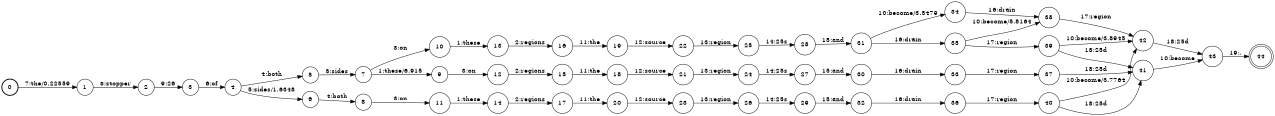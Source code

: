 digraph FST {
rankdir = LR;
size = "8.5,11";
label = "";
center = 1;
orientation = Portrait;
ranksep = "0.4";
nodesep = "0.25";
0 [label = "0", shape = circle, style = bold, fontsize = 14]
	0 -> 1 [label = "7:the/0.22559", fontsize = 14];
1 [label = "1", shape = circle, style = solid, fontsize = 14]
	1 -> 2 [label = "8:stopper", fontsize = 14];
2 [label = "2", shape = circle, style = solid, fontsize = 14]
	2 -> 3 [label = "9:26", fontsize = 14];
3 [label = "3", shape = circle, style = solid, fontsize = 14]
	3 -> 4 [label = "6:of", fontsize = 14];
4 [label = "4", shape = circle, style = solid, fontsize = 14]
	4 -> 5 [label = "4:both", fontsize = 14];
	4 -> 6 [label = "5:sides/1.6348", fontsize = 14];
5 [label = "5", shape = circle, style = solid, fontsize = 14]
	5 -> 7 [label = "5:sides", fontsize = 14];
6 [label = "6", shape = circle, style = solid, fontsize = 14]
	6 -> 8 [label = "4:both", fontsize = 14];
7 [label = "7", shape = circle, style = solid, fontsize = 14]
	7 -> 9 [label = "1:these/6.915", fontsize = 14];
	7 -> 10 [label = "3:on", fontsize = 14];
8 [label = "8", shape = circle, style = solid, fontsize = 14]
	8 -> 11 [label = "3:on", fontsize = 14];
9 [label = "9", shape = circle, style = solid, fontsize = 14]
	9 -> 12 [label = "3:on", fontsize = 14];
10 [label = "10", shape = circle, style = solid, fontsize = 14]
	10 -> 13 [label = "1:these", fontsize = 14];
11 [label = "11", shape = circle, style = solid, fontsize = 14]
	11 -> 14 [label = "1:these", fontsize = 14];
12 [label = "12", shape = circle, style = solid, fontsize = 14]
	12 -> 15 [label = "2:regions", fontsize = 14];
13 [label = "13", shape = circle, style = solid, fontsize = 14]
	13 -> 16 [label = "2:regions", fontsize = 14];
14 [label = "14", shape = circle, style = solid, fontsize = 14]
	14 -> 17 [label = "2:regions", fontsize = 14];
15 [label = "15", shape = circle, style = solid, fontsize = 14]
	15 -> 18 [label = "11:the", fontsize = 14];
16 [label = "16", shape = circle, style = solid, fontsize = 14]
	16 -> 19 [label = "11:the", fontsize = 14];
17 [label = "17", shape = circle, style = solid, fontsize = 14]
	17 -> 20 [label = "11:the", fontsize = 14];
18 [label = "18", shape = circle, style = solid, fontsize = 14]
	18 -> 21 [label = "12:source", fontsize = 14];
19 [label = "19", shape = circle, style = solid, fontsize = 14]
	19 -> 22 [label = "12:source", fontsize = 14];
20 [label = "20", shape = circle, style = solid, fontsize = 14]
	20 -> 23 [label = "12:source", fontsize = 14];
21 [label = "21", shape = circle, style = solid, fontsize = 14]
	21 -> 24 [label = "13:region", fontsize = 14];
22 [label = "22", shape = circle, style = solid, fontsize = 14]
	22 -> 25 [label = "13:region", fontsize = 14];
23 [label = "23", shape = circle, style = solid, fontsize = 14]
	23 -> 26 [label = "13:region", fontsize = 14];
24 [label = "24", shape = circle, style = solid, fontsize = 14]
	24 -> 27 [label = "14:25s", fontsize = 14];
25 [label = "25", shape = circle, style = solid, fontsize = 14]
	25 -> 28 [label = "14:25s", fontsize = 14];
26 [label = "26", shape = circle, style = solid, fontsize = 14]
	26 -> 29 [label = "14:25s", fontsize = 14];
27 [label = "27", shape = circle, style = solid, fontsize = 14]
	27 -> 30 [label = "15:and", fontsize = 14];
28 [label = "28", shape = circle, style = solid, fontsize = 14]
	28 -> 31 [label = "15:and", fontsize = 14];
29 [label = "29", shape = circle, style = solid, fontsize = 14]
	29 -> 32 [label = "15:and", fontsize = 14];
30 [label = "30", shape = circle, style = solid, fontsize = 14]
	30 -> 33 [label = "16:drain", fontsize = 14];
31 [label = "31", shape = circle, style = solid, fontsize = 14]
	31 -> 34 [label = "10:become/3.5479", fontsize = 14];
	31 -> 35 [label = "16:drain", fontsize = 14];
32 [label = "32", shape = circle, style = solid, fontsize = 14]
	32 -> 36 [label = "16:drain", fontsize = 14];
33 [label = "33", shape = circle, style = solid, fontsize = 14]
	33 -> 37 [label = "17:region", fontsize = 14];
34 [label = "34", shape = circle, style = solid, fontsize = 14]
	34 -> 38 [label = "16:drain", fontsize = 14];
35 [label = "35", shape = circle, style = solid, fontsize = 14]
	35 -> 38 [label = "10:become/5.8164", fontsize = 14];
	35 -> 39 [label = "17:region", fontsize = 14];
36 [label = "36", shape = circle, style = solid, fontsize = 14]
	36 -> 40 [label = "17:region", fontsize = 14];
37 [label = "37", shape = circle, style = solid, fontsize = 14]
	37 -> 41 [label = "18:25d", fontsize = 14];
38 [label = "38", shape = circle, style = solid, fontsize = 14]
	38 -> 42 [label = "17:region", fontsize = 14];
39 [label = "39", shape = circle, style = solid, fontsize = 14]
	39 -> 42 [label = "10:become/3.8945", fontsize = 14];
	39 -> 41 [label = "18:25d", fontsize = 14];
40 [label = "40", shape = circle, style = solid, fontsize = 14]
	40 -> 42 [label = "10:become/3.7764", fontsize = 14];
	40 -> 41 [label = "18:25d", fontsize = 14];
41 [label = "41", shape = circle, style = solid, fontsize = 14]
	41 -> 43 [label = "10:become", fontsize = 14];
42 [label = "42", shape = circle, style = solid, fontsize = 14]
	42 -> 43 [label = "18:25d", fontsize = 14];
43 [label = "43", shape = circle, style = solid, fontsize = 14]
	43 -> 44 [label = "19:.", fontsize = 14];
44 [label = "44", shape = doublecircle, style = solid, fontsize = 14]
}
